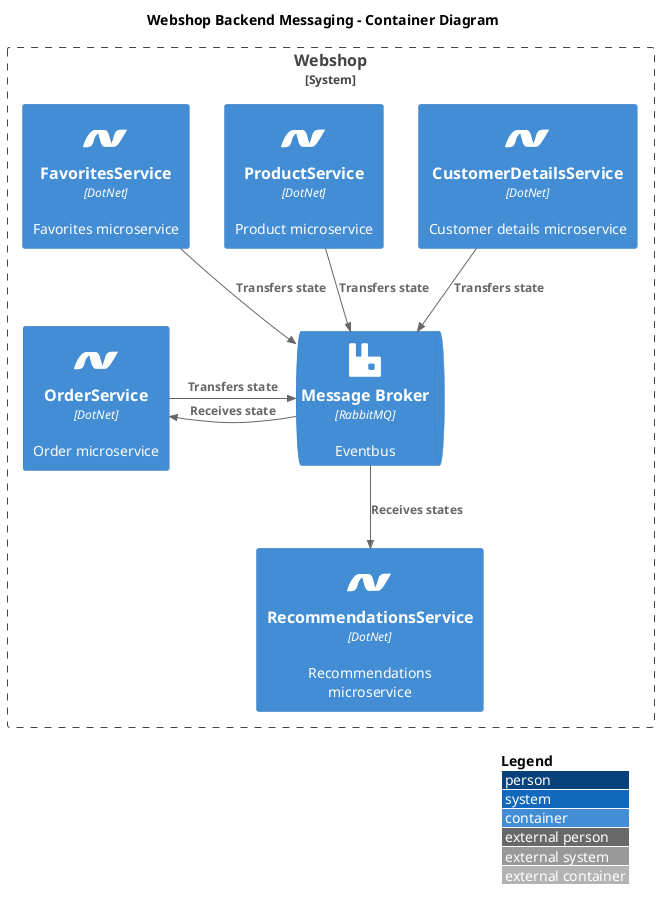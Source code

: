 @startuml AirToto_C2
!include <C4/C4_Container>
!include <tupadr3/devicons/angular>
!include <tupadr3/devicons/dotnet>
!include <tupadr3/devicons/mysql>
!include <cloudinsight/rabbitmq>

LAYOUT_WITH_LEGEND()

title Webshop Backend Messaging - Container Diagram


System_Boundary(c1, Webshop) {
    ' Backend
    Container(customerservice, CustomerDetailsService, DotNet, Customer details microservice, dotnet)
    Container(productservice, ProductService, DotNet, Product microservice, dotnet)
    Container(basketservice, OrderService, DotNet, Order microservice, dotnet)
    Container(favoritesservice, FavoritesService, DotNet, Favorites microservice, dotnet)
    Container(recommendationsservice, RecommendationsService, DotNet, Recommendations microservice, dotnet)

    ' Queue
    ContainerQueue(queue, Message Broker, RabbitMQ, Eventbus, rabbitmq)
}

' Relations messaging queue
Rel_D(customerservice, queue, Transfers state)
Rel_D(productservice, queue, Transfers state)
Rel_L(queue, basketservice, Receives state)
Rel_R(basketservice, queue, Transfers state)
Rel_D(favoritesservice, queue, Transfers state)
Rel_D(queue, recommendationsservice, Receives states)

@enduml